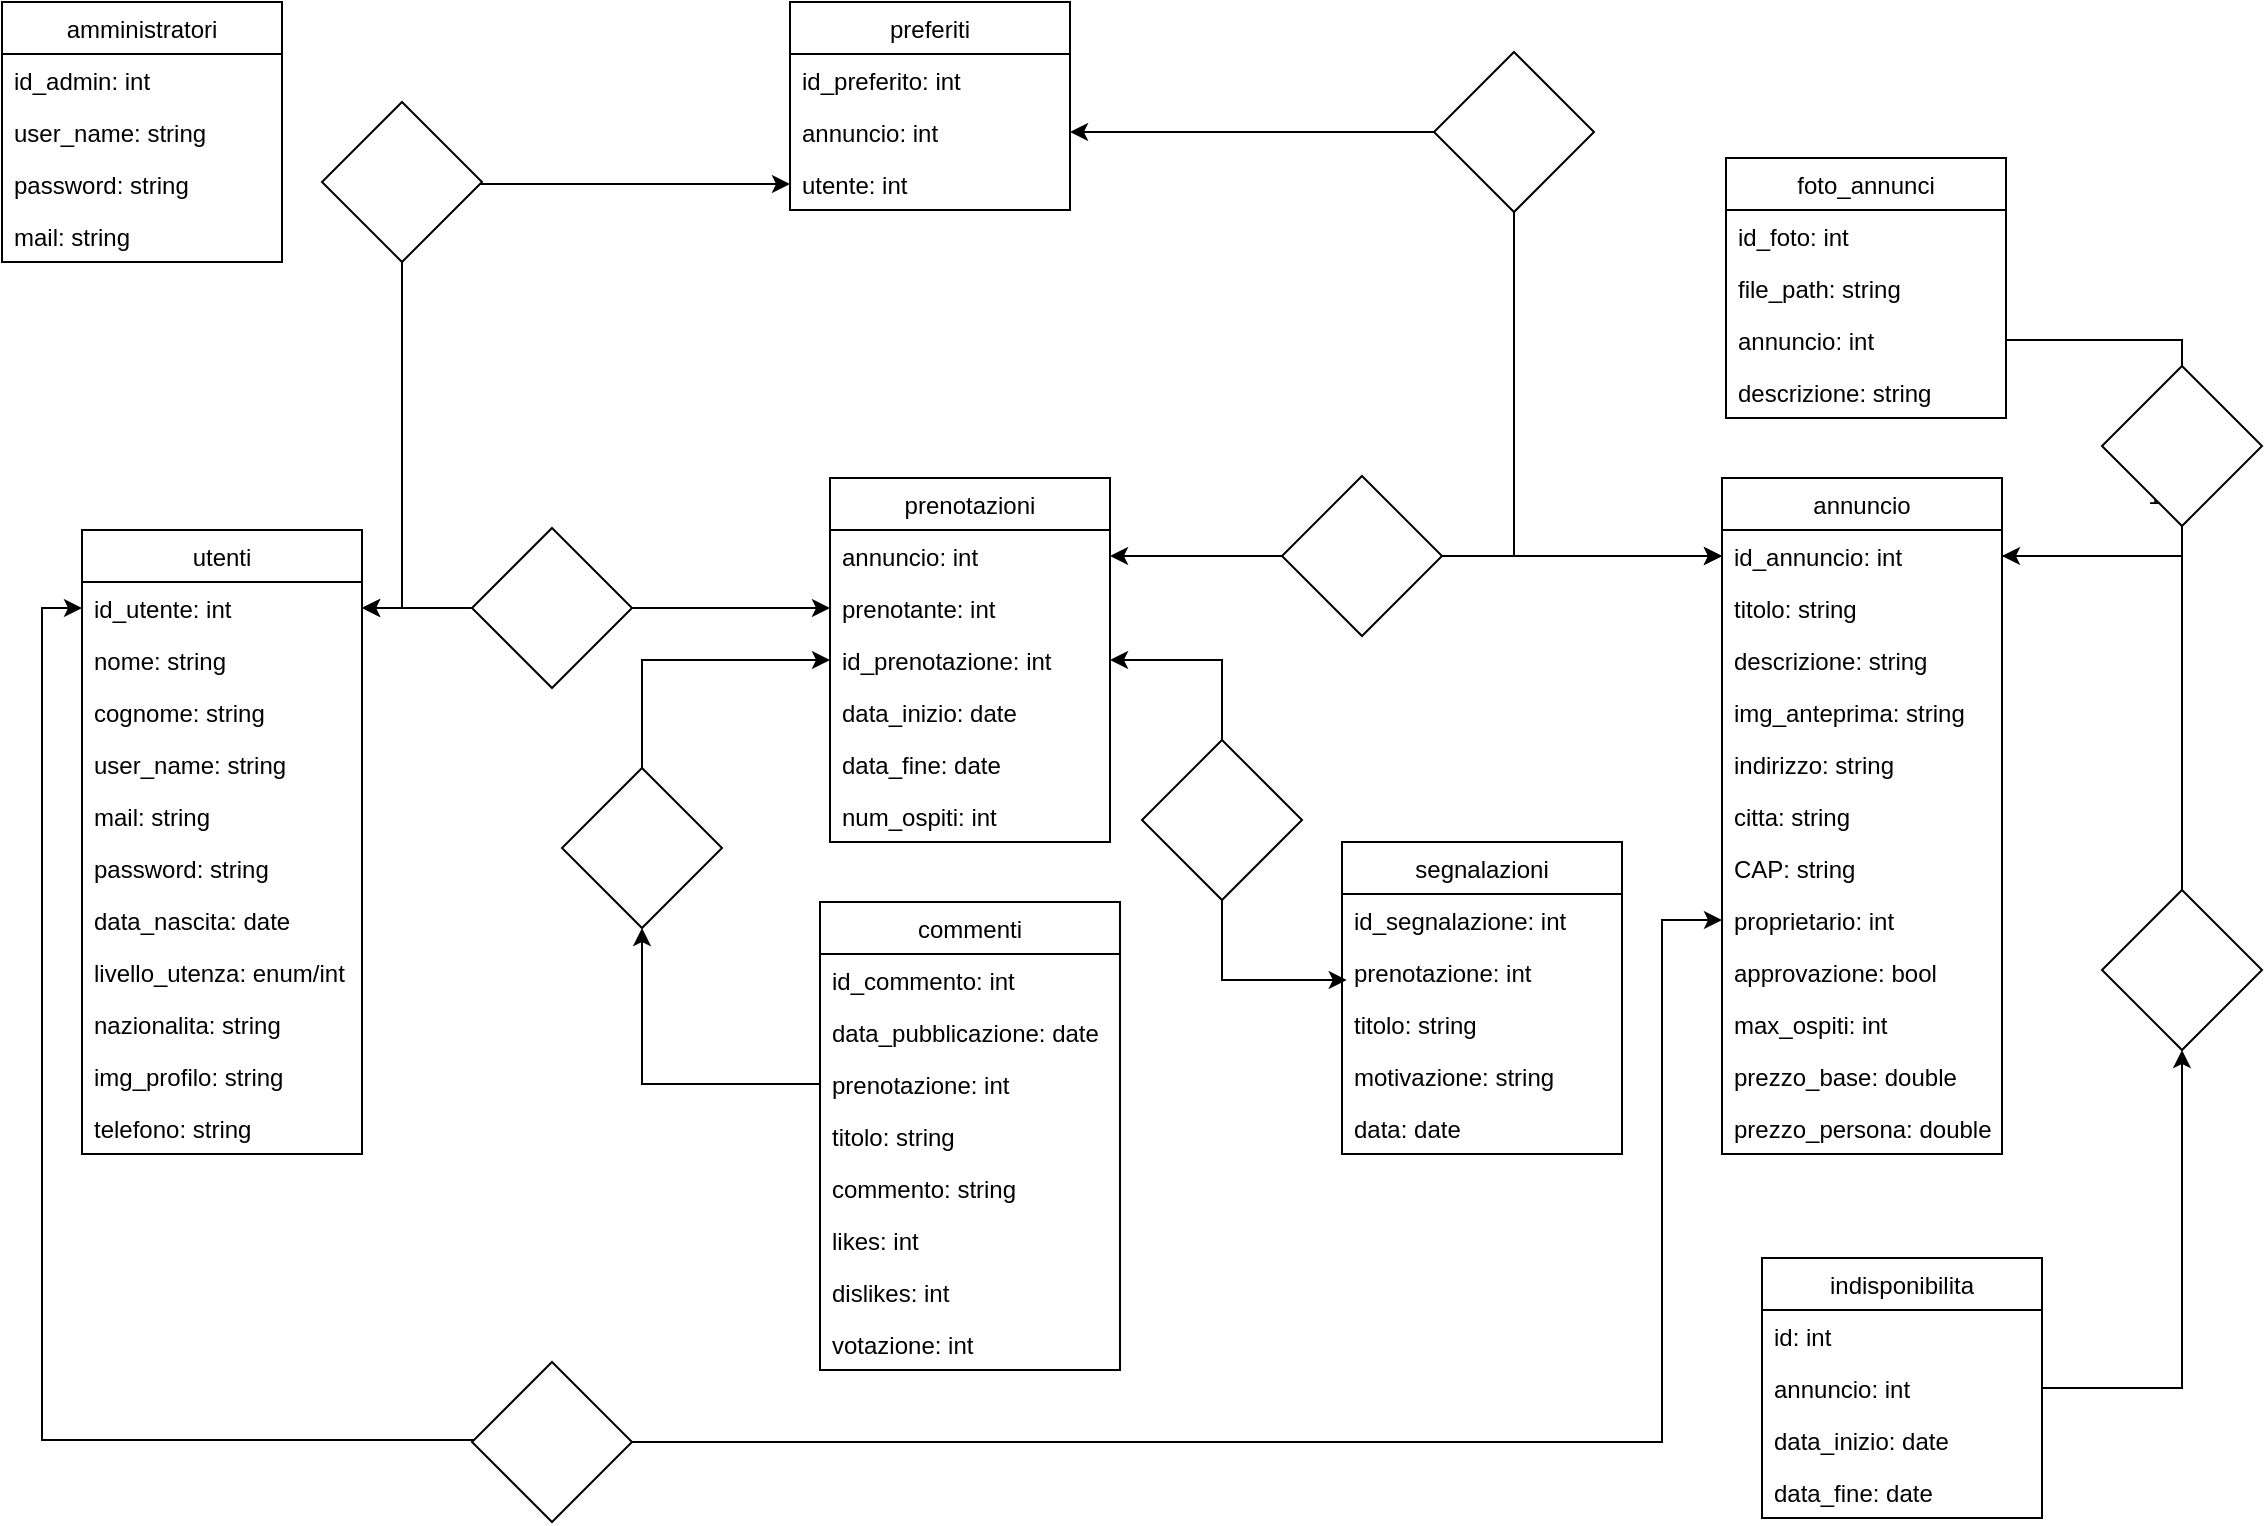 <mxfile version="11.3.0" type="device" pages="1"><diagram id="mDB6iQZMyjF2fOwJsT1q" name="SchemaRelazionale"><mxGraphModel dx="1147" dy="842" grid="1" gridSize="10" guides="1" tooltips="1" connect="1" arrows="1" fold="1" page="1" pageScale="1" pageWidth="1169" pageHeight="827" math="0" shadow="0"><root><mxCell id="0"/><mxCell id="1" parent="0"/><mxCell id="8aoSy08o6Rr9Tb-ps2_r-2" value="annuncio" style="swimlane;fontStyle=0;childLayout=stackLayout;horizontal=1;startSize=26;fillColor=none;horizontalStack=0;resizeParent=1;resizeParentMax=0;resizeLast=0;collapsible=1;marginBottom=0;" parent="1" vertex="1"><mxGeometry x="890" y="252" width="140" height="338" as="geometry"/></mxCell><mxCell id="8aoSy08o6Rr9Tb-ps2_r-3" value="id_annuncio: int" style="text;strokeColor=none;fillColor=none;align=left;verticalAlign=top;spacingLeft=4;spacingRight=4;overflow=hidden;rotatable=0;points=[[0,0.5],[1,0.5]];portConstraint=eastwest;" parent="8aoSy08o6Rr9Tb-ps2_r-2" vertex="1"><mxGeometry y="26" width="140" height="26" as="geometry"/></mxCell><mxCell id="8aoSy08o6Rr9Tb-ps2_r-4" value="titolo: string" style="text;strokeColor=none;fillColor=none;align=left;verticalAlign=top;spacingLeft=4;spacingRight=4;overflow=hidden;rotatable=0;points=[[0,0.5],[1,0.5]];portConstraint=eastwest;" parent="8aoSy08o6Rr9Tb-ps2_r-2" vertex="1"><mxGeometry y="52" width="140" height="26" as="geometry"/></mxCell><mxCell id="8aoSy08o6Rr9Tb-ps2_r-9" value="descrizione: string" style="text;strokeColor=none;fillColor=none;align=left;verticalAlign=top;spacingLeft=4;spacingRight=4;overflow=hidden;rotatable=0;points=[[0,0.5],[1,0.5]];portConstraint=eastwest;" parent="8aoSy08o6Rr9Tb-ps2_r-2" vertex="1"><mxGeometry y="78" width="140" height="26" as="geometry"/></mxCell><mxCell id="8aoSy08o6Rr9Tb-ps2_r-8" value="img_anteprima: string" style="text;strokeColor=none;fillColor=none;align=left;verticalAlign=top;spacingLeft=4;spacingRight=4;overflow=hidden;rotatable=0;points=[[0,0.5],[1,0.5]];portConstraint=eastwest;" parent="8aoSy08o6Rr9Tb-ps2_r-2" vertex="1"><mxGeometry y="104" width="140" height="26" as="geometry"/></mxCell><mxCell id="8aoSy08o6Rr9Tb-ps2_r-7" value="indirizzo: string" style="text;strokeColor=none;fillColor=none;align=left;verticalAlign=top;spacingLeft=4;spacingRight=4;overflow=hidden;rotatable=0;points=[[0,0.5],[1,0.5]];portConstraint=eastwest;" parent="8aoSy08o6Rr9Tb-ps2_r-2" vertex="1"><mxGeometry y="130" width="140" height="26" as="geometry"/></mxCell><mxCell id="8aoSy08o6Rr9Tb-ps2_r-10" value="citta: string" style="text;strokeColor=none;fillColor=none;align=left;verticalAlign=top;spacingLeft=4;spacingRight=4;overflow=hidden;rotatable=0;points=[[0,0.5],[1,0.5]];portConstraint=eastwest;" parent="8aoSy08o6Rr9Tb-ps2_r-2" vertex="1"><mxGeometry y="156" width="140" height="26" as="geometry"/></mxCell><mxCell id="8aoSy08o6Rr9Tb-ps2_r-11" value="CAP: string" style="text;strokeColor=none;fillColor=none;align=left;verticalAlign=top;spacingLeft=4;spacingRight=4;overflow=hidden;rotatable=0;points=[[0,0.5],[1,0.5]];portConstraint=eastwest;" parent="8aoSy08o6Rr9Tb-ps2_r-2" vertex="1"><mxGeometry y="182" width="140" height="26" as="geometry"/></mxCell><mxCell id="8aoSy08o6Rr9Tb-ps2_r-12" value="proprietario: int" style="text;strokeColor=none;fillColor=none;align=left;verticalAlign=top;spacingLeft=4;spacingRight=4;overflow=hidden;rotatable=0;points=[[0,0.5],[1,0.5]];portConstraint=eastwest;" parent="8aoSy08o6Rr9Tb-ps2_r-2" vertex="1"><mxGeometry y="208" width="140" height="26" as="geometry"/></mxCell><mxCell id="8aoSy08o6Rr9Tb-ps2_r-14" value="approvazione: bool" style="text;strokeColor=none;fillColor=none;align=left;verticalAlign=top;spacingLeft=4;spacingRight=4;overflow=hidden;rotatable=0;points=[[0,0.5],[1,0.5]];portConstraint=eastwest;" parent="8aoSy08o6Rr9Tb-ps2_r-2" vertex="1"><mxGeometry y="234" width="140" height="26" as="geometry"/></mxCell><mxCell id="8aoSy08o6Rr9Tb-ps2_r-90" value="max_ospiti: int" style="text;strokeColor=none;fillColor=none;align=left;verticalAlign=top;spacingLeft=4;spacingRight=4;overflow=hidden;rotatable=0;points=[[0,0.5],[1,0.5]];portConstraint=eastwest;" parent="8aoSy08o6Rr9Tb-ps2_r-2" vertex="1"><mxGeometry y="260" width="140" height="26" as="geometry"/></mxCell><mxCell id="8aoSy08o6Rr9Tb-ps2_r-91" value="prezzo_base: double" style="text;strokeColor=none;fillColor=none;align=left;verticalAlign=top;spacingLeft=4;spacingRight=4;overflow=hidden;rotatable=0;points=[[0,0.5],[1,0.5]];portConstraint=eastwest;" parent="8aoSy08o6Rr9Tb-ps2_r-2" vertex="1"><mxGeometry y="286" width="140" height="26" as="geometry"/></mxCell><mxCell id="8aoSy08o6Rr9Tb-ps2_r-5" value="prezzo_persona: double" style="text;strokeColor=none;fillColor=none;align=left;verticalAlign=top;spacingLeft=4;spacingRight=4;overflow=hidden;rotatable=0;points=[[0,0.5],[1,0.5]];portConstraint=eastwest;" parent="8aoSy08o6Rr9Tb-ps2_r-2" vertex="1"><mxGeometry y="312" width="140" height="26" as="geometry"/></mxCell><mxCell id="8aoSy08o6Rr9Tb-ps2_r-15" value="commenti" style="swimlane;fontStyle=0;childLayout=stackLayout;horizontal=1;startSize=26;fillColor=none;horizontalStack=0;resizeParent=1;resizeParentMax=0;resizeLast=0;collapsible=1;marginBottom=0;" parent="1" vertex="1"><mxGeometry x="439" y="464" width="150" height="234" as="geometry"/></mxCell><mxCell id="8aoSy08o6Rr9Tb-ps2_r-16" value="id_commento: int" style="text;strokeColor=none;fillColor=none;align=left;verticalAlign=top;spacingLeft=4;spacingRight=4;overflow=hidden;rotatable=0;points=[[0,0.5],[1,0.5]];portConstraint=eastwest;" parent="8aoSy08o6Rr9Tb-ps2_r-15" vertex="1"><mxGeometry y="26" width="150" height="26" as="geometry"/></mxCell><mxCell id="8aoSy08o6Rr9Tb-ps2_r-17" value="data_pubblicazione: date" style="text;strokeColor=none;fillColor=none;align=left;verticalAlign=top;spacingLeft=4;spacingRight=4;overflow=hidden;rotatable=0;points=[[0,0.5],[1,0.5]];portConstraint=eastwest;" parent="8aoSy08o6Rr9Tb-ps2_r-15" vertex="1"><mxGeometry y="52" width="150" height="26" as="geometry"/></mxCell><mxCell id="8aoSy08o6Rr9Tb-ps2_r-19" value="prenotazione: int" style="text;strokeColor=none;fillColor=none;align=left;verticalAlign=top;spacingLeft=4;spacingRight=4;overflow=hidden;rotatable=0;points=[[0,0.5],[1,0.5]];portConstraint=eastwest;" parent="8aoSy08o6Rr9Tb-ps2_r-15" vertex="1"><mxGeometry y="78" width="150" height="26" as="geometry"/></mxCell><mxCell id="8aoSy08o6Rr9Tb-ps2_r-20" value="titolo: string" style="text;strokeColor=none;fillColor=none;align=left;verticalAlign=top;spacingLeft=4;spacingRight=4;overflow=hidden;rotatable=0;points=[[0,0.5],[1,0.5]];portConstraint=eastwest;" parent="8aoSy08o6Rr9Tb-ps2_r-15" vertex="1"><mxGeometry y="104" width="150" height="26" as="geometry"/></mxCell><mxCell id="8aoSy08o6Rr9Tb-ps2_r-21" value="commento: string" style="text;strokeColor=none;fillColor=none;align=left;verticalAlign=top;spacingLeft=4;spacingRight=4;overflow=hidden;rotatable=0;points=[[0,0.5],[1,0.5]];portConstraint=eastwest;" parent="8aoSy08o6Rr9Tb-ps2_r-15" vertex="1"><mxGeometry y="130" width="150" height="26" as="geometry"/></mxCell><mxCell id="8aoSy08o6Rr9Tb-ps2_r-22" value="likes: int" style="text;strokeColor=none;fillColor=none;align=left;verticalAlign=top;spacingLeft=4;spacingRight=4;overflow=hidden;rotatable=0;points=[[0,0.5],[1,0.5]];portConstraint=eastwest;" parent="8aoSy08o6Rr9Tb-ps2_r-15" vertex="1"><mxGeometry y="156" width="150" height="26" as="geometry"/></mxCell><mxCell id="8aoSy08o6Rr9Tb-ps2_r-23" value="dislikes: int" style="text;strokeColor=none;fillColor=none;align=left;verticalAlign=top;spacingLeft=4;spacingRight=4;overflow=hidden;rotatable=0;points=[[0,0.5],[1,0.5]];portConstraint=eastwest;" parent="8aoSy08o6Rr9Tb-ps2_r-15" vertex="1"><mxGeometry y="182" width="150" height="26" as="geometry"/></mxCell><mxCell id="5TeNop_aK6tKviHsFSpA-15" value="votazione: int" style="text;strokeColor=none;fillColor=none;align=left;verticalAlign=top;spacingLeft=4;spacingRight=4;overflow=hidden;rotatable=0;points=[[0,0.5],[1,0.5]];portConstraint=eastwest;" parent="8aoSy08o6Rr9Tb-ps2_r-15" vertex="1"><mxGeometry y="208" width="150" height="26" as="geometry"/></mxCell><mxCell id="8aoSy08o6Rr9Tb-ps2_r-27" value="utenti" style="swimlane;fontStyle=0;childLayout=stackLayout;horizontal=1;startSize=26;fillColor=none;horizontalStack=0;resizeParent=1;resizeParentMax=0;resizeLast=0;collapsible=1;marginBottom=0;" parent="1" vertex="1"><mxGeometry x="70" y="278" width="140" height="312" as="geometry"/></mxCell><mxCell id="8aoSy08o6Rr9Tb-ps2_r-28" value="id_utente: int" style="text;strokeColor=none;fillColor=none;align=left;verticalAlign=top;spacingLeft=4;spacingRight=4;overflow=hidden;rotatable=0;points=[[0,0.5],[1,0.5]];portConstraint=eastwest;" parent="8aoSy08o6Rr9Tb-ps2_r-27" vertex="1"><mxGeometry y="26" width="140" height="26" as="geometry"/></mxCell><mxCell id="8aoSy08o6Rr9Tb-ps2_r-29" value="nome: string" style="text;strokeColor=none;fillColor=none;align=left;verticalAlign=top;spacingLeft=4;spacingRight=4;overflow=hidden;rotatable=0;points=[[0,0.5],[1,0.5]];portConstraint=eastwest;" parent="8aoSy08o6Rr9Tb-ps2_r-27" vertex="1"><mxGeometry y="52" width="140" height="26" as="geometry"/></mxCell><mxCell id="8aoSy08o6Rr9Tb-ps2_r-30" value="cognome: string" style="text;strokeColor=none;fillColor=none;align=left;verticalAlign=top;spacingLeft=4;spacingRight=4;overflow=hidden;rotatable=0;points=[[0,0.5],[1,0.5]];portConstraint=eastwest;" parent="8aoSy08o6Rr9Tb-ps2_r-27" vertex="1"><mxGeometry y="78" width="140" height="26" as="geometry"/></mxCell><mxCell id="8aoSy08o6Rr9Tb-ps2_r-31" value="user_name: string" style="text;strokeColor=none;fillColor=none;align=left;verticalAlign=top;spacingLeft=4;spacingRight=4;overflow=hidden;rotatable=0;points=[[0,0.5],[1,0.5]];portConstraint=eastwest;" parent="8aoSy08o6Rr9Tb-ps2_r-27" vertex="1"><mxGeometry y="104" width="140" height="26" as="geometry"/></mxCell><mxCell id="8aoSy08o6Rr9Tb-ps2_r-32" value="mail: string" style="text;strokeColor=none;fillColor=none;align=left;verticalAlign=top;spacingLeft=4;spacingRight=4;overflow=hidden;rotatable=0;points=[[0,0.5],[1,0.5]];portConstraint=eastwest;" parent="8aoSy08o6Rr9Tb-ps2_r-27" vertex="1"><mxGeometry y="130" width="140" height="26" as="geometry"/></mxCell><mxCell id="8aoSy08o6Rr9Tb-ps2_r-33" value="password: string" style="text;strokeColor=none;fillColor=none;align=left;verticalAlign=top;spacingLeft=4;spacingRight=4;overflow=hidden;rotatable=0;points=[[0,0.5],[1,0.5]];portConstraint=eastwest;" parent="8aoSy08o6Rr9Tb-ps2_r-27" vertex="1"><mxGeometry y="156" width="140" height="26" as="geometry"/></mxCell><mxCell id="8aoSy08o6Rr9Tb-ps2_r-34" value="data_nascita: date" style="text;strokeColor=none;fillColor=none;align=left;verticalAlign=top;spacingLeft=4;spacingRight=4;overflow=hidden;rotatable=0;points=[[0,0.5],[1,0.5]];portConstraint=eastwest;" parent="8aoSy08o6Rr9Tb-ps2_r-27" vertex="1"><mxGeometry y="182" width="140" height="26" as="geometry"/></mxCell><mxCell id="8aoSy08o6Rr9Tb-ps2_r-35" value="livello_utenza: enum/int" style="text;strokeColor=none;fillColor=none;align=left;verticalAlign=top;spacingLeft=4;spacingRight=4;overflow=hidden;rotatable=0;points=[[0,0.5],[1,0.5]];portConstraint=eastwest;" parent="8aoSy08o6Rr9Tb-ps2_r-27" vertex="1"><mxGeometry y="208" width="140" height="26" as="geometry"/></mxCell><mxCell id="8aoSy08o6Rr9Tb-ps2_r-36" value="nazionalita: string" style="text;strokeColor=none;fillColor=none;align=left;verticalAlign=top;spacingLeft=4;spacingRight=4;overflow=hidden;rotatable=0;points=[[0,0.5],[1,0.5]];portConstraint=eastwest;" parent="8aoSy08o6Rr9Tb-ps2_r-27" vertex="1"><mxGeometry y="234" width="140" height="26" as="geometry"/></mxCell><mxCell id="8aoSy08o6Rr9Tb-ps2_r-37" value="img_profilo: string" style="text;strokeColor=none;fillColor=none;align=left;verticalAlign=top;spacingLeft=4;spacingRight=4;overflow=hidden;rotatable=0;points=[[0,0.5],[1,0.5]];portConstraint=eastwest;" parent="8aoSy08o6Rr9Tb-ps2_r-27" vertex="1"><mxGeometry y="260" width="140" height="26" as="geometry"/></mxCell><mxCell id="8aoSy08o6Rr9Tb-ps2_r-38" value="telefono: string" style="text;strokeColor=none;fillColor=none;align=left;verticalAlign=top;spacingLeft=4;spacingRight=4;overflow=hidden;rotatable=0;points=[[0,0.5],[1,0.5]];portConstraint=eastwest;" parent="8aoSy08o6Rr9Tb-ps2_r-27" vertex="1"><mxGeometry y="286" width="140" height="26" as="geometry"/></mxCell><mxCell id="8aoSy08o6Rr9Tb-ps2_r-39" value="preferiti" style="swimlane;fontStyle=0;childLayout=stackLayout;horizontal=1;startSize=26;fillColor=none;horizontalStack=0;resizeParent=1;resizeParentMax=0;resizeLast=0;collapsible=1;marginBottom=0;" parent="1" vertex="1"><mxGeometry x="424" y="14" width="140" height="104" as="geometry"/></mxCell><mxCell id="8aoSy08o6Rr9Tb-ps2_r-40" value="id_preferito: int" style="text;strokeColor=none;fillColor=none;align=left;verticalAlign=top;spacingLeft=4;spacingRight=4;overflow=hidden;rotatable=0;points=[[0,0.5],[1,0.5]];portConstraint=eastwest;" parent="8aoSy08o6Rr9Tb-ps2_r-39" vertex="1"><mxGeometry y="26" width="140" height="26" as="geometry"/></mxCell><mxCell id="8aoSy08o6Rr9Tb-ps2_r-41" value="annuncio: int" style="text;strokeColor=none;fillColor=none;align=left;verticalAlign=top;spacingLeft=4;spacingRight=4;overflow=hidden;rotatable=0;points=[[0,0.5],[1,0.5]];portConstraint=eastwest;" parent="8aoSy08o6Rr9Tb-ps2_r-39" vertex="1"><mxGeometry y="52" width="140" height="26" as="geometry"/></mxCell><mxCell id="8aoSy08o6Rr9Tb-ps2_r-42" value="utente: int" style="text;strokeColor=none;fillColor=none;align=left;verticalAlign=top;spacingLeft=4;spacingRight=4;overflow=hidden;rotatable=0;points=[[0,0.5],[1,0.5]];portConstraint=eastwest;" parent="8aoSy08o6Rr9Tb-ps2_r-39" vertex="1"><mxGeometry y="78" width="140" height="26" as="geometry"/></mxCell><mxCell id="8aoSy08o6Rr9Tb-ps2_r-51" value="segnalazioni" style="swimlane;fontStyle=0;childLayout=stackLayout;horizontal=1;startSize=26;fillColor=none;horizontalStack=0;resizeParent=1;resizeParentMax=0;resizeLast=0;collapsible=1;marginBottom=0;" parent="1" vertex="1"><mxGeometry x="700" y="434" width="140" height="156" as="geometry"/></mxCell><mxCell id="8aoSy08o6Rr9Tb-ps2_r-52" value="id_segnalazione: int" style="text;strokeColor=none;fillColor=none;align=left;verticalAlign=top;spacingLeft=4;spacingRight=4;overflow=hidden;rotatable=0;points=[[0,0.5],[1,0.5]];portConstraint=eastwest;" parent="8aoSy08o6Rr9Tb-ps2_r-51" vertex="1"><mxGeometry y="26" width="140" height="26" as="geometry"/></mxCell><mxCell id="8aoSy08o6Rr9Tb-ps2_r-61" value="prenotazione: int" style="text;strokeColor=none;fillColor=none;align=left;verticalAlign=top;spacingLeft=4;spacingRight=4;overflow=hidden;rotatable=0;points=[[0,0.5],[1,0.5]];portConstraint=eastwest;" parent="8aoSy08o6Rr9Tb-ps2_r-51" vertex="1"><mxGeometry y="52" width="140" height="26" as="geometry"/></mxCell><mxCell id="8aoSy08o6Rr9Tb-ps2_r-62" value="titolo: string" style="text;strokeColor=none;fillColor=none;align=left;verticalAlign=top;spacingLeft=4;spacingRight=4;overflow=hidden;rotatable=0;points=[[0,0.5],[1,0.5]];portConstraint=eastwest;" parent="8aoSy08o6Rr9Tb-ps2_r-51" vertex="1"><mxGeometry y="78" width="140" height="26" as="geometry"/></mxCell><mxCell id="8aoSy08o6Rr9Tb-ps2_r-54" value="motivazione: string" style="text;strokeColor=none;fillColor=none;align=left;verticalAlign=top;spacingLeft=4;spacingRight=4;overflow=hidden;rotatable=0;points=[[0,0.5],[1,0.5]];portConstraint=eastwest;" parent="8aoSy08o6Rr9Tb-ps2_r-51" vertex="1"><mxGeometry y="104" width="140" height="26" as="geometry"/></mxCell><mxCell id="8aoSy08o6Rr9Tb-ps2_r-55" value="data: date" style="text;strokeColor=none;fillColor=none;align=left;verticalAlign=top;spacingLeft=4;spacingRight=4;overflow=hidden;rotatable=0;points=[[0,0.5],[1,0.5]];portConstraint=eastwest;" parent="8aoSy08o6Rr9Tb-ps2_r-51" vertex="1"><mxGeometry y="130" width="140" height="26" as="geometry"/></mxCell><mxCell id="8aoSy08o6Rr9Tb-ps2_r-63" value="foto_annunci" style="swimlane;fontStyle=0;childLayout=stackLayout;horizontal=1;startSize=26;fillColor=none;horizontalStack=0;resizeParent=1;resizeParentMax=0;resizeLast=0;collapsible=1;marginBottom=0;" parent="1" vertex="1"><mxGeometry x="892" y="92" width="140" height="130" as="geometry"/></mxCell><mxCell id="8aoSy08o6Rr9Tb-ps2_r-64" value="id_foto: int" style="text;strokeColor=none;fillColor=none;align=left;verticalAlign=top;spacingLeft=4;spacingRight=4;overflow=hidden;rotatable=0;points=[[0,0.5],[1,0.5]];portConstraint=eastwest;" parent="8aoSy08o6Rr9Tb-ps2_r-63" vertex="1"><mxGeometry y="26" width="140" height="26" as="geometry"/></mxCell><mxCell id="8aoSy08o6Rr9Tb-ps2_r-65" value="file_path: string" style="text;strokeColor=none;fillColor=none;align=left;verticalAlign=top;spacingLeft=4;spacingRight=4;overflow=hidden;rotatable=0;points=[[0,0.5],[1,0.5]];portConstraint=eastwest;" parent="8aoSy08o6Rr9Tb-ps2_r-63" vertex="1"><mxGeometry y="52" width="140" height="26" as="geometry"/></mxCell><mxCell id="8aoSy08o6Rr9Tb-ps2_r-66" value="annuncio: int" style="text;strokeColor=none;fillColor=none;align=left;verticalAlign=top;spacingLeft=4;spacingRight=4;overflow=hidden;rotatable=0;points=[[0,0.5],[1,0.5]];portConstraint=eastwest;" parent="8aoSy08o6Rr9Tb-ps2_r-63" vertex="1"><mxGeometry y="78" width="140" height="26" as="geometry"/></mxCell><mxCell id="8aoSy08o6Rr9Tb-ps2_r-67" value="descrizione: string" style="text;strokeColor=none;fillColor=none;align=left;verticalAlign=top;spacingLeft=4;spacingRight=4;overflow=hidden;rotatable=0;points=[[0,0.5],[1,0.5]];portConstraint=eastwest;" parent="8aoSy08o6Rr9Tb-ps2_r-63" vertex="1"><mxGeometry y="104" width="140" height="26" as="geometry"/></mxCell><mxCell id="NUwtZQuDFfIO99eWXQv5-7" style="edgeStyle=orthogonalEdgeStyle;rounded=0;orthogonalLoop=1;jettySize=auto;html=1;entryX=1;entryY=0.5;entryDx=0;entryDy=0;exitX=0.5;exitY=1;exitDx=0;exitDy=0;" parent="1" source="u_6Z9VHZ6nNvkFP7vWTJ-10" target="8aoSy08o6Rr9Tb-ps2_r-28" edge="1"><mxGeometry relative="1" as="geometry"><Array as="points"><mxPoint x="230" y="144"/><mxPoint x="230" y="317"/></Array></mxGeometry></mxCell><mxCell id="NUwtZQuDFfIO99eWXQv5-9" style="edgeStyle=orthogonalEdgeStyle;rounded=0;orthogonalLoop=1;jettySize=auto;html=1;entryX=1;entryY=0.5;entryDx=0;entryDy=0;exitX=0;exitY=0.5;exitDx=0;exitDy=0;" parent="1" source="u_6Z9VHZ6nNvkFP7vWTJ-13" target="8aoSy08o6Rr9Tb-ps2_r-28" edge="1"><mxGeometry relative="1" as="geometry"/></mxCell><mxCell id="8aoSy08o6Rr9Tb-ps2_r-70" value="prenotazioni" style="swimlane;fontStyle=0;childLayout=stackLayout;horizontal=1;startSize=26;fillColor=none;horizontalStack=0;resizeParent=1;resizeParentMax=0;resizeLast=0;collapsible=1;marginBottom=0;" parent="1" vertex="1"><mxGeometry x="444" y="252" width="140" height="182" as="geometry"/></mxCell><mxCell id="8aoSy08o6Rr9Tb-ps2_r-78" value="annuncio: int" style="text;strokeColor=none;fillColor=none;align=left;verticalAlign=top;spacingLeft=4;spacingRight=4;overflow=hidden;rotatable=0;points=[[0,0.5],[1,0.5]];portConstraint=eastwest;" parent="8aoSy08o6Rr9Tb-ps2_r-70" vertex="1"><mxGeometry y="26" width="140" height="26" as="geometry"/></mxCell><mxCell id="8aoSy08o6Rr9Tb-ps2_r-72" value="prenotante: int" style="text;strokeColor=none;fillColor=none;align=left;verticalAlign=top;spacingLeft=4;spacingRight=4;overflow=hidden;rotatable=0;points=[[0,0.5],[1,0.5]];portConstraint=eastwest;" parent="8aoSy08o6Rr9Tb-ps2_r-70" vertex="1"><mxGeometry y="52" width="140" height="26" as="geometry"/></mxCell><mxCell id="8aoSy08o6Rr9Tb-ps2_r-71" value="id_prenotazione: int" style="text;strokeColor=none;fillColor=none;align=left;verticalAlign=top;spacingLeft=4;spacingRight=4;overflow=hidden;rotatable=0;points=[[0,0.5],[1,0.5]];portConstraint=eastwest;" parent="8aoSy08o6Rr9Tb-ps2_r-70" vertex="1"><mxGeometry y="78" width="140" height="26" as="geometry"/></mxCell><mxCell id="8aoSy08o6Rr9Tb-ps2_r-73" value="data_inizio: date" style="text;strokeColor=none;fillColor=none;align=left;verticalAlign=top;spacingLeft=4;spacingRight=4;overflow=hidden;rotatable=0;points=[[0,0.5],[1,0.5]];portConstraint=eastwest;" parent="8aoSy08o6Rr9Tb-ps2_r-70" vertex="1"><mxGeometry y="104" width="140" height="26" as="geometry"/></mxCell><mxCell id="8aoSy08o6Rr9Tb-ps2_r-74" value="data_fine: date" style="text;strokeColor=none;fillColor=none;align=left;verticalAlign=top;spacingLeft=4;spacingRight=4;overflow=hidden;rotatable=0;points=[[0,0.5],[1,0.5]];portConstraint=eastwest;" parent="8aoSy08o6Rr9Tb-ps2_r-70" vertex="1"><mxGeometry y="130" width="140" height="26" as="geometry"/></mxCell><mxCell id="8aoSy08o6Rr9Tb-ps2_r-75" value="num_ospiti: int" style="text;strokeColor=none;fillColor=none;align=left;verticalAlign=top;spacingLeft=4;spacingRight=4;overflow=hidden;rotatable=0;points=[[0,0.5],[1,0.5]];portConstraint=eastwest;" parent="8aoSy08o6Rr9Tb-ps2_r-70" vertex="1"><mxGeometry y="156" width="140" height="26" as="geometry"/></mxCell><mxCell id="5TeNop_aK6tKviHsFSpA-1" value="amministratori" style="swimlane;fontStyle=0;childLayout=stackLayout;horizontal=1;startSize=26;fillColor=none;horizontalStack=0;resizeParent=1;resizeParentMax=0;resizeLast=0;collapsible=1;marginBottom=0;" parent="1" vertex="1"><mxGeometry x="30" y="14" width="140" height="130" as="geometry"/></mxCell><mxCell id="5TeNop_aK6tKviHsFSpA-2" value="id_admin: int" style="text;strokeColor=none;fillColor=none;align=left;verticalAlign=top;spacingLeft=4;spacingRight=4;overflow=hidden;rotatable=0;points=[[0,0.5],[1,0.5]];portConstraint=eastwest;" parent="5TeNop_aK6tKviHsFSpA-1" vertex="1"><mxGeometry y="26" width="140" height="26" as="geometry"/></mxCell><mxCell id="5TeNop_aK6tKviHsFSpA-3" value="user_name: string" style="text;strokeColor=none;fillColor=none;align=left;verticalAlign=top;spacingLeft=4;spacingRight=4;overflow=hidden;rotatable=0;points=[[0,0.5],[1,0.5]];portConstraint=eastwest;" parent="5TeNop_aK6tKviHsFSpA-1" vertex="1"><mxGeometry y="52" width="140" height="26" as="geometry"/></mxCell><mxCell id="5TeNop_aK6tKviHsFSpA-4" value="password: string" style="text;strokeColor=none;fillColor=none;align=left;verticalAlign=top;spacingLeft=4;spacingRight=4;overflow=hidden;rotatable=0;points=[[0,0.5],[1,0.5]];portConstraint=eastwest;" parent="5TeNop_aK6tKviHsFSpA-1" vertex="1"><mxGeometry y="78" width="140" height="26" as="geometry"/></mxCell><mxCell id="5TeNop_aK6tKviHsFSpA-5" value="mail: string" style="text;strokeColor=none;fillColor=none;align=left;verticalAlign=top;spacingLeft=4;spacingRight=4;overflow=hidden;rotatable=0;points=[[0,0.5],[1,0.5]];portConstraint=eastwest;" parent="5TeNop_aK6tKviHsFSpA-1" vertex="1"><mxGeometry y="104" width="140" height="26" as="geometry"/></mxCell><mxCell id="5TeNop_aK6tKviHsFSpA-8" value="indisponibilita" style="swimlane;fontStyle=0;childLayout=stackLayout;horizontal=1;startSize=26;fillColor=none;horizontalStack=0;resizeParent=1;resizeParentMax=0;resizeLast=0;collapsible=1;marginBottom=0;" parent="1" vertex="1"><mxGeometry x="910" y="642" width="140" height="130" as="geometry"/></mxCell><mxCell id="5TeNop_aK6tKviHsFSpA-9" value="id: int" style="text;strokeColor=none;fillColor=none;align=left;verticalAlign=top;spacingLeft=4;spacingRight=4;overflow=hidden;rotatable=0;points=[[0,0.5],[1,0.5]];portConstraint=eastwest;" parent="5TeNop_aK6tKviHsFSpA-8" vertex="1"><mxGeometry y="26" width="140" height="26" as="geometry"/></mxCell><mxCell id="5TeNop_aK6tKviHsFSpA-10" value="annuncio: int" style="text;strokeColor=none;fillColor=none;align=left;verticalAlign=top;spacingLeft=4;spacingRight=4;overflow=hidden;rotatable=0;points=[[0,0.5],[1,0.5]];portConstraint=eastwest;" parent="5TeNop_aK6tKviHsFSpA-8" vertex="1"><mxGeometry y="52" width="140" height="26" as="geometry"/></mxCell><mxCell id="5TeNop_aK6tKviHsFSpA-11" value="data_inizio: date" style="text;strokeColor=none;fillColor=none;align=left;verticalAlign=top;spacingLeft=4;spacingRight=4;overflow=hidden;rotatable=0;points=[[0,0.5],[1,0.5]];portConstraint=eastwest;" parent="5TeNop_aK6tKviHsFSpA-8" vertex="1"><mxGeometry y="78" width="140" height="26" as="geometry"/></mxCell><mxCell id="5TeNop_aK6tKviHsFSpA-12" value="data_fine: date" style="text;strokeColor=none;fillColor=none;align=left;verticalAlign=top;spacingLeft=4;spacingRight=4;overflow=hidden;rotatable=0;points=[[0,0.5],[1,0.5]];portConstraint=eastwest;" parent="5TeNop_aK6tKviHsFSpA-8" vertex="1"><mxGeometry y="104" width="140" height="26" as="geometry"/></mxCell><mxCell id="5TeNop_aK6tKviHsFSpA-21" style="edgeStyle=orthogonalEdgeStyle;rounded=0;orthogonalLoop=1;jettySize=auto;html=1;startArrow=none;startFill=0;endArrow=none;endFill=0;entryX=1;entryY=0.5;entryDx=0;entryDy=0;" parent="1" source="u_6Z9VHZ6nNvkFP7vWTJ-23" target="8aoSy08o6Rr9Tb-ps2_r-3" edge="1"><mxGeometry relative="1" as="geometry"><mxPoint x="1070" y="310" as="targetPoint"/><Array as="points"><mxPoint x="1120" y="190"/><mxPoint x="1120" y="294"/></Array></mxGeometry></mxCell><mxCell id="5TeNop_aK6tKviHsFSpA-24" value="1:N" style="text;html=1;resizable=0;points=[];align=center;verticalAlign=middle;labelBackgroundColor=#ffffff;" parent="5TeNop_aK6tKviHsFSpA-21" vertex="1" connectable="0"><mxGeometry x="-0.206" y="-8" relative="1" as="geometry"><mxPoint y="-1" as="offset"/></mxGeometry></mxCell><mxCell id="u_6Z9VHZ6nNvkFP7vWTJ-3" style="edgeStyle=orthogonalEdgeStyle;rounded=0;orthogonalLoop=1;jettySize=auto;html=1;entryX=0;entryY=0.5;entryDx=0;entryDy=0;startArrow=none;startFill=0;endArrow=classic;endFill=1;" edge="1" parent="1" source="u_6Z9VHZ6nNvkFP7vWTJ-1" target="8aoSy08o6Rr9Tb-ps2_r-12"><mxGeometry relative="1" as="geometry"><Array as="points"><mxPoint x="860" y="734"/><mxPoint x="860" y="473"/></Array></mxGeometry></mxCell><mxCell id="u_6Z9VHZ6nNvkFP7vWTJ-4" style="edgeStyle=orthogonalEdgeStyle;rounded=0;orthogonalLoop=1;jettySize=auto;html=1;entryX=0;entryY=0.5;entryDx=0;entryDy=0;startArrow=none;startFill=0;endArrow=classic;endFill=1;" edge="1" parent="1" source="u_6Z9VHZ6nNvkFP7vWTJ-1" target="8aoSy08o6Rr9Tb-ps2_r-28"><mxGeometry relative="1" as="geometry"><Array as="points"><mxPoint x="50" y="733"/><mxPoint x="50" y="317"/></Array></mxGeometry></mxCell><mxCell id="u_6Z9VHZ6nNvkFP7vWTJ-1" value="" style="rhombus;whiteSpace=wrap;html=1;" vertex="1" parent="1"><mxGeometry x="265" y="694" width="80" height="80" as="geometry"/></mxCell><mxCell id="u_6Z9VHZ6nNvkFP7vWTJ-9" style="edgeStyle=orthogonalEdgeStyle;rounded=0;orthogonalLoop=1;jettySize=auto;html=1;entryX=0;entryY=0.5;entryDx=0;entryDy=0;startArrow=none;startFill=0;endArrow=classic;endFill=1;exitX=0.5;exitY=0;exitDx=0;exitDy=0;" edge="1" parent="1" source="u_6Z9VHZ6nNvkFP7vWTJ-5" target="8aoSy08o6Rr9Tb-ps2_r-71"><mxGeometry relative="1" as="geometry"/></mxCell><mxCell id="u_6Z9VHZ6nNvkFP7vWTJ-5" value="" style="rhombus;whiteSpace=wrap;html=1;" vertex="1" parent="1"><mxGeometry x="310" y="397" width="80" height="80" as="geometry"/></mxCell><mxCell id="u_6Z9VHZ6nNvkFP7vWTJ-8" style="edgeStyle=orthogonalEdgeStyle;rounded=0;orthogonalLoop=1;jettySize=auto;html=1;entryX=0.5;entryY=1;entryDx=0;entryDy=0;startArrow=none;startFill=0;endArrow=classic;endFill=1;" edge="1" parent="1" source="8aoSy08o6Rr9Tb-ps2_r-19" target="u_6Z9VHZ6nNvkFP7vWTJ-5"><mxGeometry relative="1" as="geometry"/></mxCell><mxCell id="u_6Z9VHZ6nNvkFP7vWTJ-31" style="edgeStyle=orthogonalEdgeStyle;rounded=0;orthogonalLoop=1;jettySize=auto;html=1;startArrow=none;startFill=0;endArrow=classic;endFill=1;" edge="1" parent="1" source="u_6Z9VHZ6nNvkFP7vWTJ-10" target="8aoSy08o6Rr9Tb-ps2_r-42"><mxGeometry relative="1" as="geometry"><Array as="points"><mxPoint x="330" y="105"/><mxPoint x="330" y="105"/></Array></mxGeometry></mxCell><mxCell id="u_6Z9VHZ6nNvkFP7vWTJ-10" value="" style="rhombus;whiteSpace=wrap;html=1;" vertex="1" parent="1"><mxGeometry x="190" y="64" width="80" height="80" as="geometry"/></mxCell><mxCell id="u_6Z9VHZ6nNvkFP7vWTJ-30" style="edgeStyle=orthogonalEdgeStyle;rounded=0;orthogonalLoop=1;jettySize=auto;html=1;entryX=0;entryY=0.5;entryDx=0;entryDy=0;startArrow=none;startFill=0;endArrow=classic;endFill=1;" edge="1" parent="1" source="u_6Z9VHZ6nNvkFP7vWTJ-13" target="8aoSy08o6Rr9Tb-ps2_r-72"><mxGeometry relative="1" as="geometry"/></mxCell><mxCell id="u_6Z9VHZ6nNvkFP7vWTJ-13" value="" style="rhombus;whiteSpace=wrap;html=1;" vertex="1" parent="1"><mxGeometry x="265" y="277" width="80" height="80" as="geometry"/></mxCell><mxCell id="u_6Z9VHZ6nNvkFP7vWTJ-38" style="edgeStyle=orthogonalEdgeStyle;rounded=0;orthogonalLoop=1;jettySize=auto;html=1;entryX=1;entryY=0.5;entryDx=0;entryDy=0;startArrow=none;startFill=0;endArrow=classic;endFill=1;" edge="1" parent="1" source="u_6Z9VHZ6nNvkFP7vWTJ-16" target="8aoSy08o6Rr9Tb-ps2_r-41"><mxGeometry relative="1" as="geometry"/></mxCell><mxCell id="u_6Z9VHZ6nNvkFP7vWTJ-39" style="edgeStyle=orthogonalEdgeStyle;rounded=0;orthogonalLoop=1;jettySize=auto;html=1;entryX=0;entryY=0.5;entryDx=0;entryDy=0;startArrow=none;startFill=0;endArrow=classic;endFill=1;" edge="1" parent="1" source="u_6Z9VHZ6nNvkFP7vWTJ-16" target="8aoSy08o6Rr9Tb-ps2_r-3"><mxGeometry relative="1" as="geometry"/></mxCell><mxCell id="u_6Z9VHZ6nNvkFP7vWTJ-16" value="" style="rhombus;whiteSpace=wrap;html=1;" vertex="1" parent="1"><mxGeometry x="746" y="39" width="80" height="80" as="geometry"/></mxCell><mxCell id="u_6Z9VHZ6nNvkFP7vWTJ-36" style="edgeStyle=orthogonalEdgeStyle;rounded=0;orthogonalLoop=1;jettySize=auto;html=1;entryX=1;entryY=0.5;entryDx=0;entryDy=0;startArrow=none;startFill=0;endArrow=classic;endFill=1;" edge="1" parent="1" source="u_6Z9VHZ6nNvkFP7vWTJ-19" target="8aoSy08o6Rr9Tb-ps2_r-78"><mxGeometry relative="1" as="geometry"/></mxCell><mxCell id="u_6Z9VHZ6nNvkFP7vWTJ-37" style="edgeStyle=orthogonalEdgeStyle;rounded=0;orthogonalLoop=1;jettySize=auto;html=1;entryX=0;entryY=0.5;entryDx=0;entryDy=0;startArrow=none;startFill=0;endArrow=classic;endFill=1;" edge="1" parent="1" source="u_6Z9VHZ6nNvkFP7vWTJ-19" target="8aoSy08o6Rr9Tb-ps2_r-3"><mxGeometry relative="1" as="geometry"/></mxCell><mxCell id="u_6Z9VHZ6nNvkFP7vWTJ-19" value="" style="rhombus;whiteSpace=wrap;html=1;" vertex="1" parent="1"><mxGeometry x="670" y="251" width="80" height="80" as="geometry"/></mxCell><mxCell id="u_6Z9VHZ6nNvkFP7vWTJ-34" style="edgeStyle=orthogonalEdgeStyle;rounded=0;orthogonalLoop=1;jettySize=auto;html=1;entryX=1;entryY=0.5;entryDx=0;entryDy=0;startArrow=none;startFill=0;endArrow=classic;endFill=1;" edge="1" parent="1" source="u_6Z9VHZ6nNvkFP7vWTJ-22" target="8aoSy08o6Rr9Tb-ps2_r-71"><mxGeometry relative="1" as="geometry"/></mxCell><mxCell id="u_6Z9VHZ6nNvkFP7vWTJ-35" style="edgeStyle=orthogonalEdgeStyle;rounded=0;orthogonalLoop=1;jettySize=auto;html=1;entryX=0.017;entryY=0.654;entryDx=0;entryDy=0;entryPerimeter=0;startArrow=none;startFill=0;endArrow=classic;endFill=1;" edge="1" parent="1" source="u_6Z9VHZ6nNvkFP7vWTJ-22" target="8aoSy08o6Rr9Tb-ps2_r-61"><mxGeometry relative="1" as="geometry"/></mxCell><mxCell id="u_6Z9VHZ6nNvkFP7vWTJ-22" value="" style="rhombus;whiteSpace=wrap;html=1;" vertex="1" parent="1"><mxGeometry x="600" y="383" width="80" height="80" as="geometry"/></mxCell><mxCell id="u_6Z9VHZ6nNvkFP7vWTJ-23" value="" style="rhombus;whiteSpace=wrap;html=1;" vertex="1" parent="1"><mxGeometry x="1080" y="196" width="80" height="80" as="geometry"/></mxCell><mxCell id="u_6Z9VHZ6nNvkFP7vWTJ-24" style="edgeStyle=orthogonalEdgeStyle;rounded=0;orthogonalLoop=1;jettySize=auto;html=1;startArrow=none;startFill=0;endArrow=none;endFill=0;entryX=0.5;entryY=0;entryDx=0;entryDy=0;" edge="1" parent="1" source="8aoSy08o6Rr9Tb-ps2_r-66" target="u_6Z9VHZ6nNvkFP7vWTJ-23"><mxGeometry relative="1" as="geometry"><mxPoint x="1030" y="293" as="targetPoint"/><Array as="points"><mxPoint x="1120" y="183"/></Array><mxPoint x="1032" y="190" as="sourcePoint"/></mxGeometry></mxCell><mxCell id="u_6Z9VHZ6nNvkFP7vWTJ-29" style="edgeStyle=orthogonalEdgeStyle;rounded=0;orthogonalLoop=1;jettySize=auto;html=1;entryX=1;entryY=0.5;entryDx=0;entryDy=0;startArrow=none;startFill=0;endArrow=classic;endFill=1;" edge="1" parent="1" source="u_6Z9VHZ6nNvkFP7vWTJ-26" target="8aoSy08o6Rr9Tb-ps2_r-3"><mxGeometry relative="1" as="geometry"/></mxCell><mxCell id="u_6Z9VHZ6nNvkFP7vWTJ-26" value="" style="rhombus;whiteSpace=wrap;html=1;" vertex="1" parent="1"><mxGeometry x="1080" y="458" width="80" height="80" as="geometry"/></mxCell><mxCell id="u_6Z9VHZ6nNvkFP7vWTJ-27" style="edgeStyle=orthogonalEdgeStyle;rounded=0;orthogonalLoop=1;jettySize=auto;html=1;entryX=0.5;entryY=1;entryDx=0;entryDy=0;exitX=1;exitY=0.5;exitDx=0;exitDy=0;" edge="1" parent="1" source="5TeNop_aK6tKviHsFSpA-10" target="u_6Z9VHZ6nNvkFP7vWTJ-26"><mxGeometry relative="1" as="geometry"><mxPoint x="1030" y="293" as="targetPoint"/><Array as="points"><mxPoint x="1120" y="707"/></Array><mxPoint x="1050" y="707" as="sourcePoint"/></mxGeometry></mxCell></root></mxGraphModel></diagram></mxfile>
